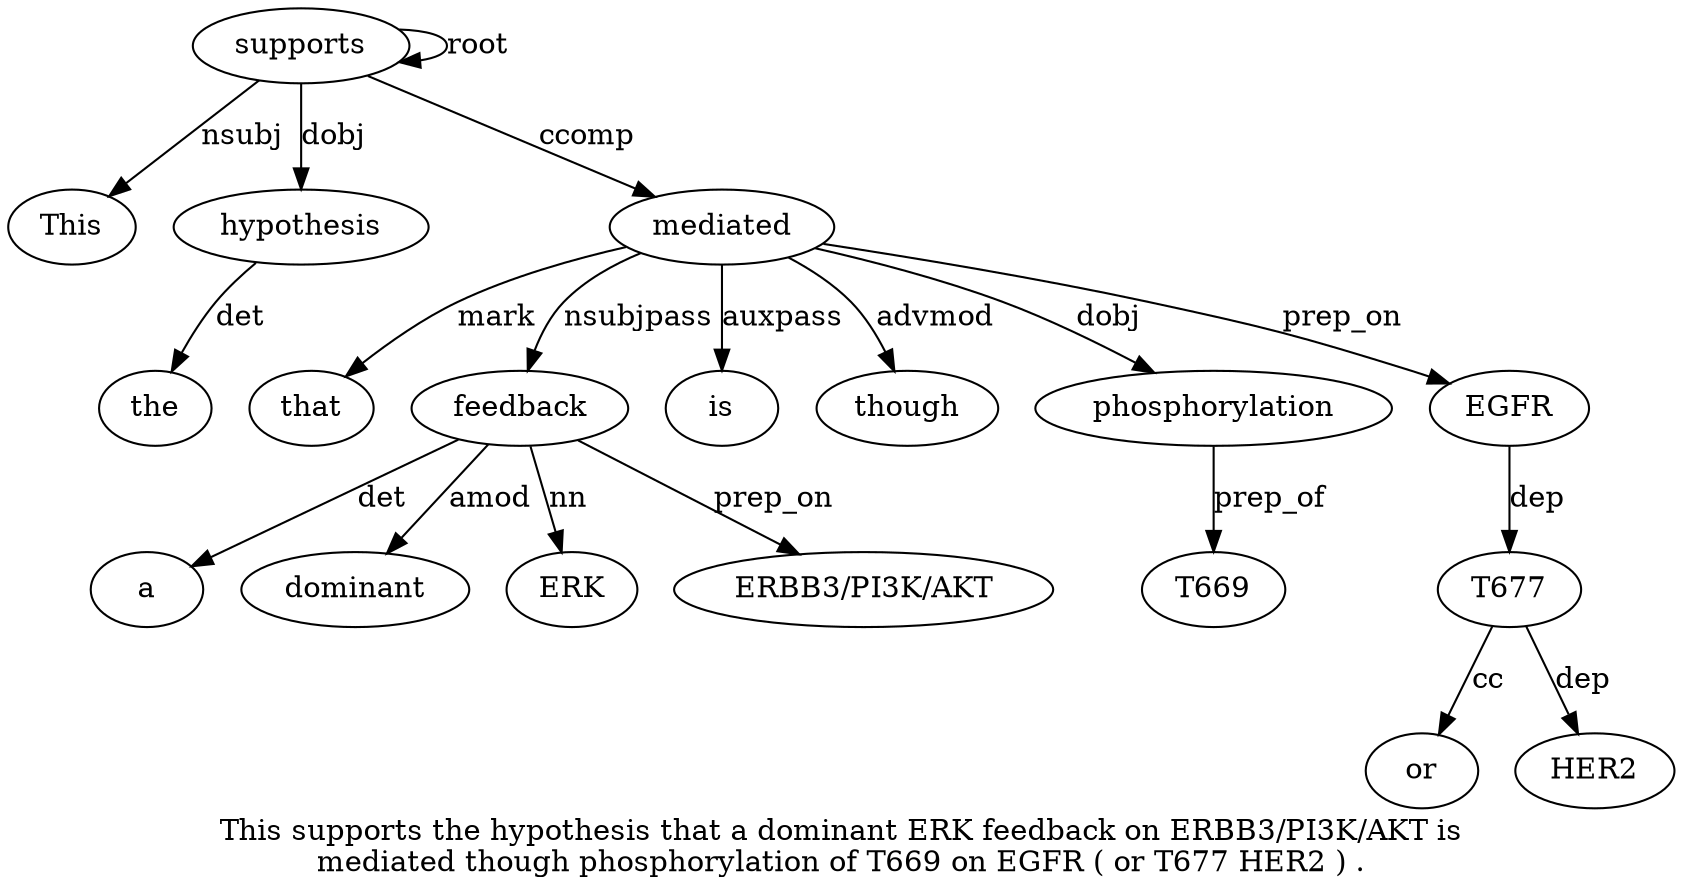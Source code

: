 digraph "This supports the hypothesis that a dominant ERK feedback on ERBB3/PI3K/AKT is mediated though phosphorylation of T669 on EGFR ( or T677 HER2 ) ." {
label="This supports the hypothesis that a dominant ERK feedback on ERBB3/PI3K/AKT is
mediated though phosphorylation of T669 on EGFR ( or T677 HER2 ) .";
supports2 [style=filled, fillcolor=white, label=supports];
This1 [style=filled, fillcolor=white, label=This];
supports2 -> This1  [label=nsubj];
supports2 -> supports2  [label=root];
hypothesis4 [style=filled, fillcolor=white, label=hypothesis];
the3 [style=filled, fillcolor=white, label=the];
hypothesis4 -> the3  [label=det];
supports2 -> hypothesis4  [label=dobj];
mediated13 [style=filled, fillcolor=white, label=mediated];
that5 [style=filled, fillcolor=white, label=that];
mediated13 -> that5  [label=mark];
feedback9 [style=filled, fillcolor=white, label=feedback];
a6 [style=filled, fillcolor=white, label=a];
feedback9 -> a6  [label=det];
dominant7 [style=filled, fillcolor=white, label=dominant];
feedback9 -> dominant7  [label=amod];
ERK8 [style=filled, fillcolor=white, label=ERK];
feedback9 -> ERK8  [label=nn];
mediated13 -> feedback9  [label=nsubjpass];
"ERBB3/PI3K/AKT11" [style=filled, fillcolor=white, label="ERBB3/PI3K/AKT"];
feedback9 -> "ERBB3/PI3K/AKT11"  [label=prep_on];
is12 [style=filled, fillcolor=white, label=is];
mediated13 -> is12  [label=auxpass];
supports2 -> mediated13  [label=ccomp];
though14 [style=filled, fillcolor=white, label=though];
mediated13 -> though14  [label=advmod];
phosphorylation15 [style=filled, fillcolor=white, label=phosphorylation];
mediated13 -> phosphorylation15  [label=dobj];
T66917 [style=filled, fillcolor=white, label=T669];
phosphorylation15 -> T66917  [label=prep_of];
EGFR19 [style=filled, fillcolor=white, label=EGFR];
mediated13 -> EGFR19  [label=prep_on];
T67722 [style=filled, fillcolor=white, label=T677];
or21 [style=filled, fillcolor=white, label=or];
T67722 -> or21  [label=cc];
EGFR19 -> T67722  [label=dep];
HER223 [style=filled, fillcolor=white, label=HER2];
T67722 -> HER223  [label=dep];
}
